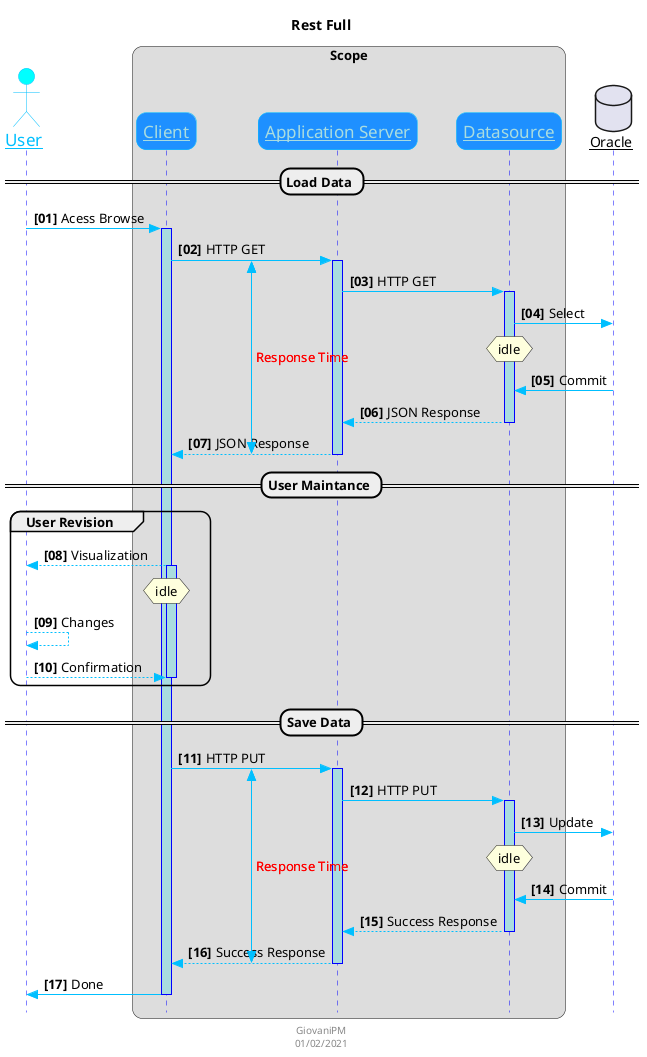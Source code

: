 @startuml

!pragma teoz true
'skinparam backgroundColor #EEEBDC
'skinparam handwritten true
autonumber "<b>[00]"
skinparam style strictuml
skinparam roundcorner 20
skinparam sequenceParticipant underline
skinparam maxMessageSize 200

skinparam sequence{
    ArrowColor DeepSkyBlue
    ActorBorderColor DeepSkyBlue
    LifeLineBorderColor blue
    LifeLineBackgroundColor #A9DCDF
    
    ParticipantBorderColor DeepSkyBlue
    ParticipantBackgroundColor DodgerBlue
    ParticipantFontName Impact
    ParticipantFontSize 17
    ParticipantFontColor #A9DCDF
    
    ActorBackgroundColor aqua
    ActorFontColor DeepSkyBlue
    ActorFontSize 17
    ActorFontName Aapex
}

Title "Rest Full"
Footer "GiovaniPM\n01/02/2021"

actor User as U
box "Scope"
    participant "Client" as A
    participant "Application Server" as B
    participant "Datasource" as C
end box
database Oracle as O

== Load Data ==

U -> A: Acess Browse
activate A

{q1} A -> B: HTTP GET
activate B

B -> C: HTTP GET
activate C

C -> O: Select

hnote over C: idle

O -> C: Commit

C --> B: JSON Response
deactivate C

{q2} B --> A: JSON Response
deactivate B

== User Maintance ==

group User Revision

    A --> U: Visualization
    activate A

    hnote over A: idle

    U --> U: Changes

    U --> A: Confirmation
    deactivate A
    
end

== Save Data ==

{q3} A -> B: HTTP PUT
activate B

B -> C: HTTP PUT
activate C

C -> O: Update

hnote over C: idle

O -> C: Commit

C --> B: Success Response
deactivate C

{q4} B --> A: Success Response
deactivate B

A -> U: Done
deactivate A

{q1} <-> {q2} : <color #red>Response Time</color>
{q3} <-> {q4} : <color #red>Response Time</color>

@enduml